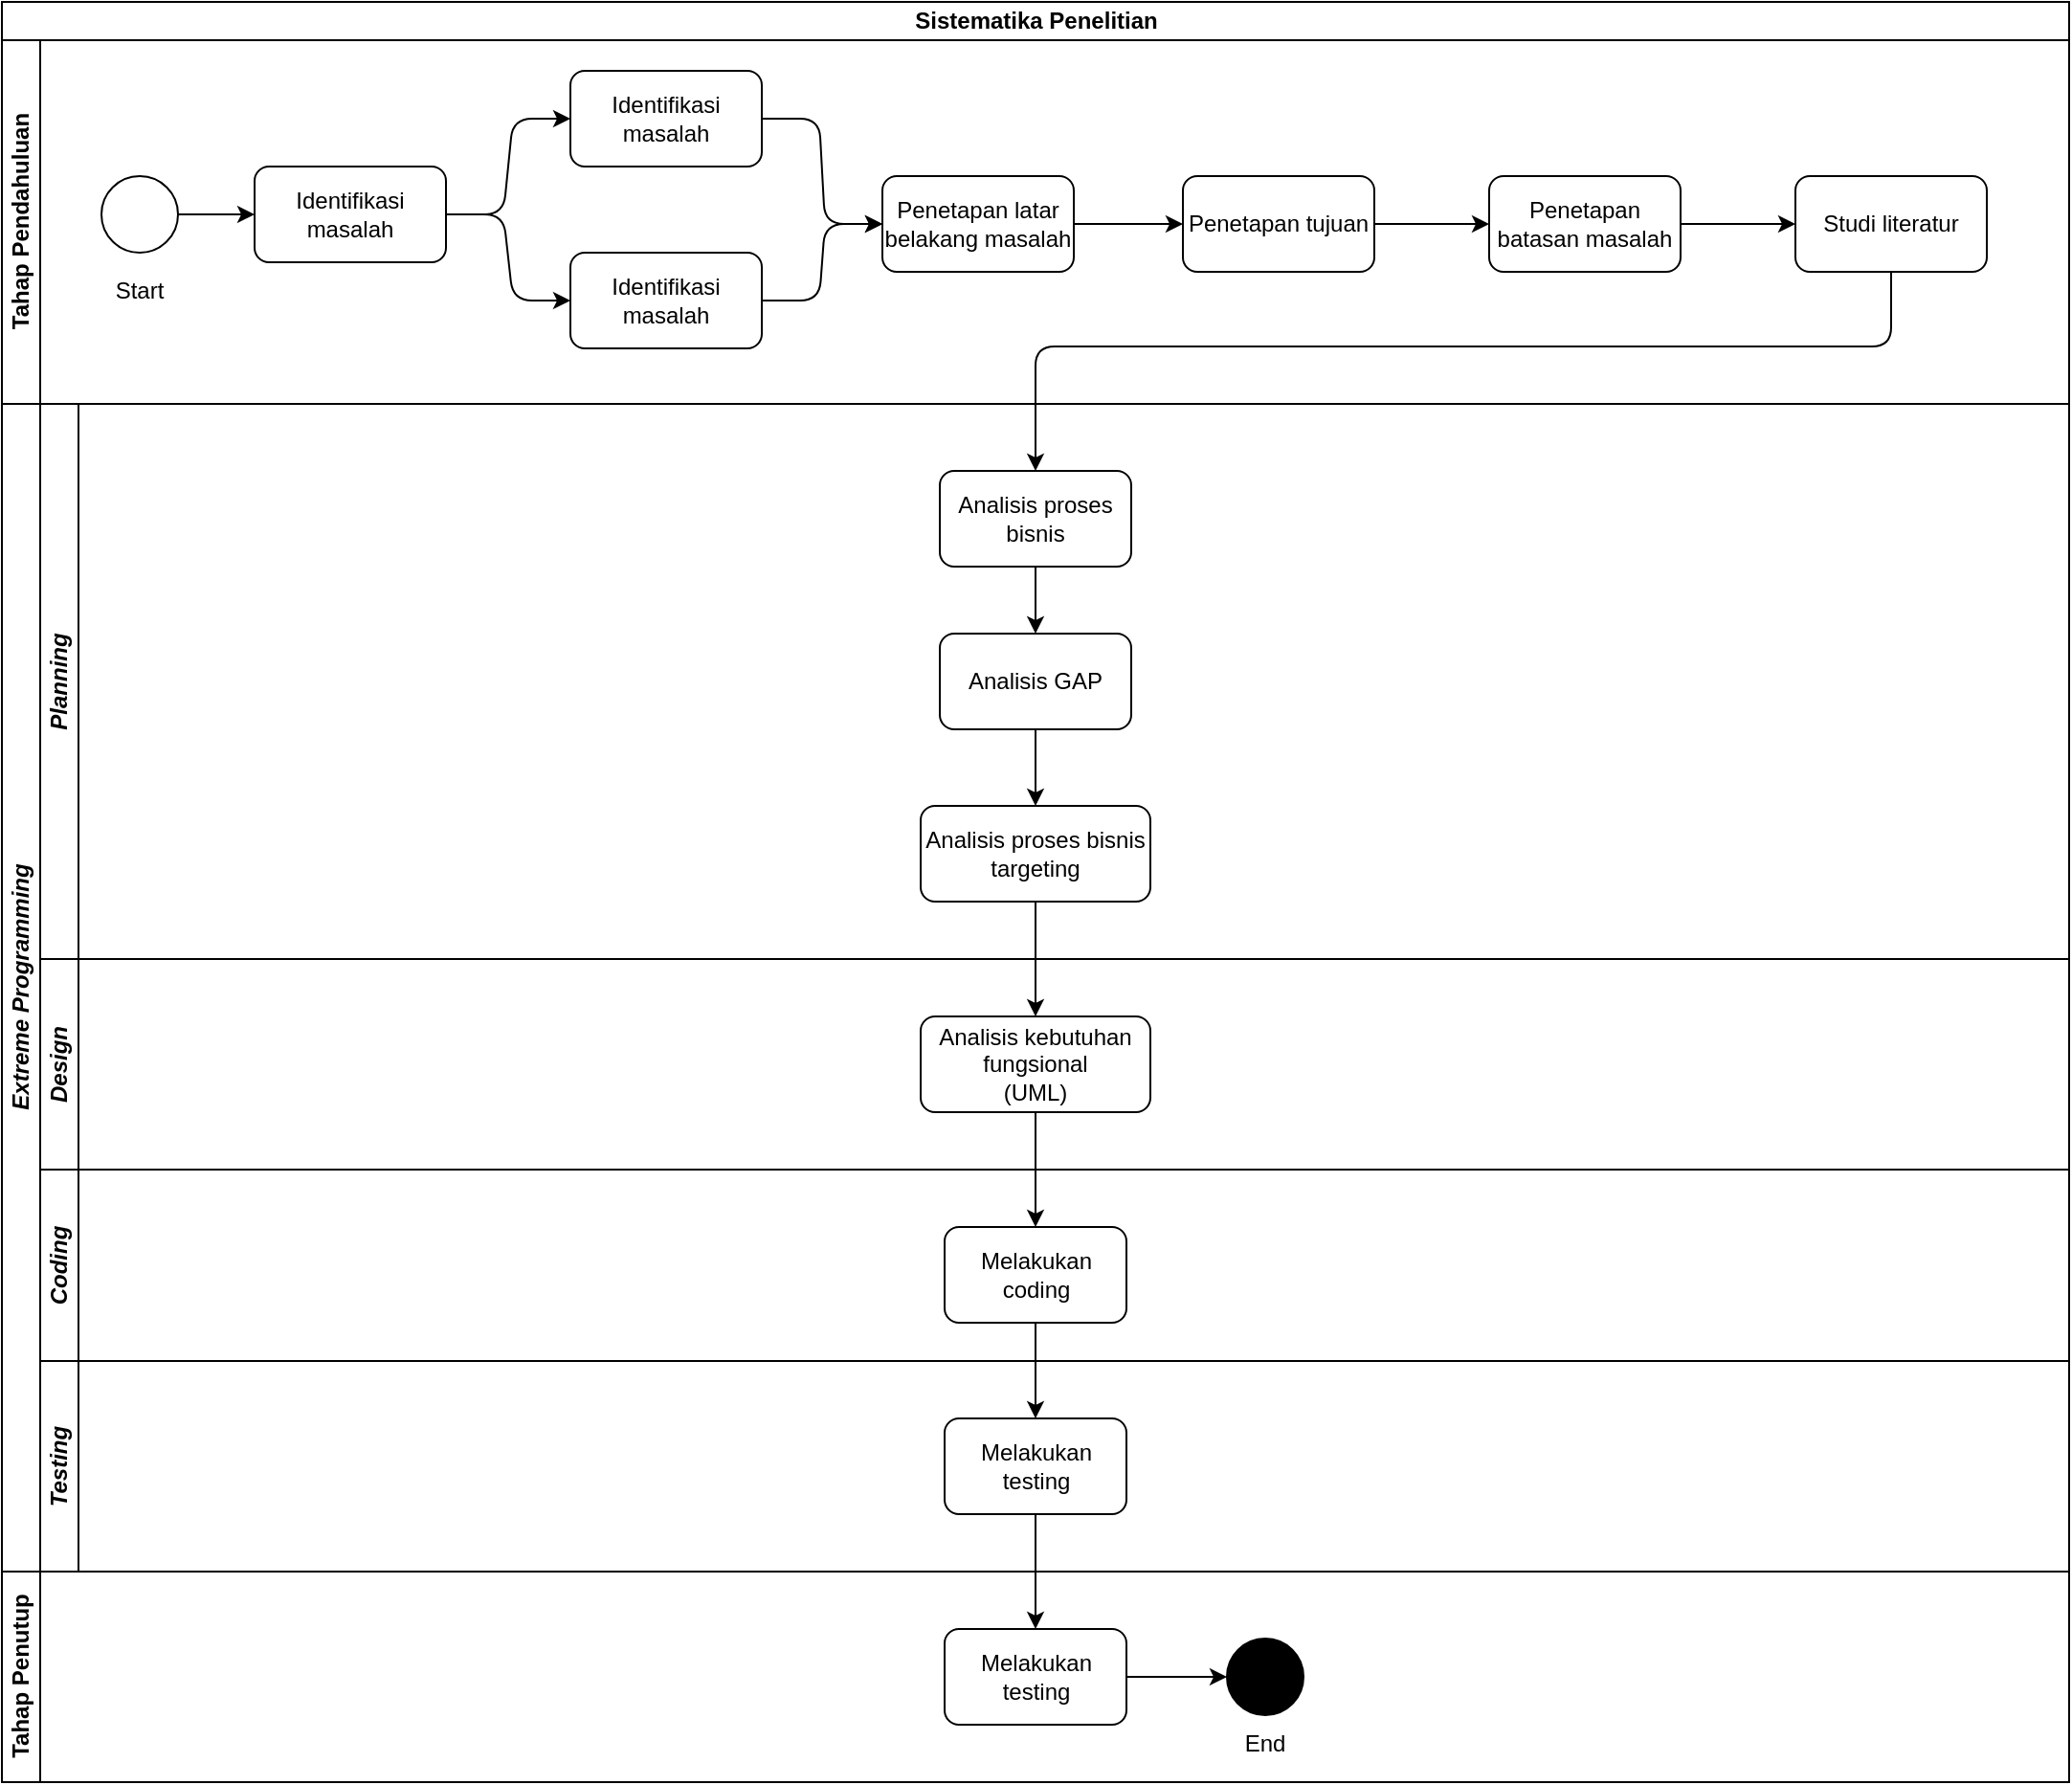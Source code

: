 <mxfile>
    <diagram id="RlyI-a6ve3PMu7UZAZWl" name="Page-1">
        <mxGraphModel dx="1925" dy="2565" grid="1" gridSize="10" guides="1" tooltips="1" connect="1" arrows="1" fold="1" page="1" pageScale="1" pageWidth="850" pageHeight="1100" math="0" shadow="0">
            <root>
                <mxCell id="0"/>
                <mxCell id="1" parent="0"/>
                <mxCell id="18" value="Sistematika Penelitian" style="swimlane;childLayout=stackLayout;resizeParent=1;resizeParentMax=0;horizontal=1;startSize=20;horizontalStack=0;html=1;" vertex="1" parent="1">
                    <mxGeometry x="200" y="-380" width="1080" height="930" as="geometry"/>
                </mxCell>
                <mxCell id="19" value="Tahap Pendahuluan" style="swimlane;startSize=20;horizontal=0;html=1;" vertex="1" parent="18">
                    <mxGeometry y="20" width="1080" height="190" as="geometry"/>
                </mxCell>
                <mxCell id="37" value="" style="edgeStyle=none;html=1;" edge="1" parent="19" source="34" target="36">
                    <mxGeometry relative="1" as="geometry"/>
                </mxCell>
                <mxCell id="34" value="" style="ellipse;whiteSpace=wrap;html=1;aspect=fixed;" vertex="1" parent="19">
                    <mxGeometry x="52" y="71" width="40" height="40" as="geometry"/>
                </mxCell>
                <mxCell id="39" value="" style="edgeStyle=entityRelationEdgeStyle;html=1;entryX=0;entryY=0.5;entryDx=0;entryDy=0;" edge="1" parent="19" source="36" target="44">
                    <mxGeometry relative="1" as="geometry">
                        <mxPoint x="312.0" y="41" as="targetPoint"/>
                    </mxGeometry>
                </mxCell>
                <mxCell id="41" style="edgeStyle=entityRelationEdgeStyle;html=1;entryX=0;entryY=0.5;entryDx=0;entryDy=0;" edge="1" parent="19" source="36" target="42">
                    <mxGeometry relative="1" as="geometry">
                        <mxPoint x="312" y="131" as="targetPoint"/>
                    </mxGeometry>
                </mxCell>
                <mxCell id="36" value="Identifikasi masalah" style="rounded=1;whiteSpace=wrap;html=1;" vertex="1" parent="19">
                    <mxGeometry x="132" y="66" width="100" height="50" as="geometry"/>
                </mxCell>
                <mxCell id="48" value="" style="edgeStyle=entityRelationEdgeStyle;html=1;" edge="1" parent="19" source="42" target="46">
                    <mxGeometry relative="1" as="geometry"/>
                </mxCell>
                <mxCell id="42" value="Identifikasi masalah" style="rounded=1;whiteSpace=wrap;html=1;" vertex="1" parent="19">
                    <mxGeometry x="297" y="111" width="100" height="50" as="geometry"/>
                </mxCell>
                <mxCell id="47" value="" style="edgeStyle=entityRelationEdgeStyle;html=1;" edge="1" parent="19" source="44" target="46">
                    <mxGeometry relative="1" as="geometry"/>
                </mxCell>
                <mxCell id="44" value="Identifikasi masalah" style="rounded=1;whiteSpace=wrap;html=1;" vertex="1" parent="19">
                    <mxGeometry x="297" y="16" width="100" height="50" as="geometry"/>
                </mxCell>
                <mxCell id="64" value="" style="edgeStyle=entityRelationEdgeStyle;html=1;" edge="1" parent="19" source="46" target="49">
                    <mxGeometry relative="1" as="geometry"/>
                </mxCell>
                <mxCell id="46" value="Penetapan latar belakang masalah" style="rounded=1;whiteSpace=wrap;html=1;" vertex="1" parent="19">
                    <mxGeometry x="460" y="71" width="100" height="50" as="geometry"/>
                </mxCell>
                <mxCell id="65" value="" style="edgeStyle=entityRelationEdgeStyle;html=1;" edge="1" parent="19" source="49" target="62">
                    <mxGeometry relative="1" as="geometry"/>
                </mxCell>
                <mxCell id="49" value="Penetapan tujuan" style="rounded=1;whiteSpace=wrap;html=1;" vertex="1" parent="19">
                    <mxGeometry x="617" y="71" width="100" height="50" as="geometry"/>
                </mxCell>
                <mxCell id="66" value="" style="edgeStyle=entityRelationEdgeStyle;html=1;" edge="1" parent="19" source="62" target="63">
                    <mxGeometry relative="1" as="geometry"/>
                </mxCell>
                <mxCell id="62" value="Penetapan batasan masalah" style="rounded=1;whiteSpace=wrap;html=1;" vertex="1" parent="19">
                    <mxGeometry x="777" y="71" width="100" height="50" as="geometry"/>
                </mxCell>
                <mxCell id="63" value="Studi literatur" style="rounded=1;whiteSpace=wrap;html=1;" vertex="1" parent="19">
                    <mxGeometry x="937" y="71" width="100" height="50" as="geometry"/>
                </mxCell>
                <mxCell id="67" value="Start" style="text;html=1;strokeColor=none;fillColor=none;align=center;verticalAlign=middle;whiteSpace=wrap;rounded=0;" vertex="1" parent="19">
                    <mxGeometry x="42" y="116" width="60" height="30" as="geometry"/>
                </mxCell>
                <mxCell id="20" value="&lt;i&gt;Extreme Programming&lt;/i&gt;" style="swimlane;startSize=20;horizontal=0;html=1;" vertex="1" parent="18">
                    <mxGeometry y="210" width="1080" height="610" as="geometry"/>
                </mxCell>
                <mxCell id="30" value="&lt;i&gt;Planning&lt;/i&gt;" style="swimlane;startSize=20;horizontal=0;html=1;whiteSpace=wrap;" vertex="1" parent="20">
                    <mxGeometry x="20" width="1060" height="290" as="geometry"/>
                </mxCell>
                <mxCell id="71" value="" style="edgeStyle=orthogonalEdgeStyle;html=1;" edge="1" parent="30" source="68" target="69">
                    <mxGeometry relative="1" as="geometry"/>
                </mxCell>
                <mxCell id="68" value="Analisis proses bisnis" style="rounded=1;whiteSpace=wrap;html=1;" vertex="1" parent="30">
                    <mxGeometry x="470" y="35" width="100" height="50" as="geometry"/>
                </mxCell>
                <mxCell id="73" value="" style="edgeStyle=orthogonalEdgeStyle;html=1;" edge="1" parent="30" source="69" target="72">
                    <mxGeometry relative="1" as="geometry"/>
                </mxCell>
                <mxCell id="69" value="Analisis GAP" style="rounded=1;whiteSpace=wrap;html=1;" vertex="1" parent="30">
                    <mxGeometry x="470" y="120" width="100" height="50" as="geometry"/>
                </mxCell>
                <mxCell id="72" value="Analisis proses bisnis targeting" style="rounded=1;whiteSpace=wrap;html=1;" vertex="1" parent="30">
                    <mxGeometry x="460" y="210" width="120" height="50" as="geometry"/>
                </mxCell>
                <mxCell id="31" value="&lt;i&gt;Design&lt;/i&gt;" style="swimlane;startSize=20;horizontal=0;html=1;whiteSpace=wrap;" vertex="1" parent="20">
                    <mxGeometry x="20" y="290" width="1060" height="110" as="geometry"/>
                </mxCell>
                <mxCell id="74" value="Analisis kebutuhan fungsional &lt;br&gt;(UML)" style="rounded=1;whiteSpace=wrap;html=1;" vertex="1" parent="31">
                    <mxGeometry x="460" y="30" width="120" height="50" as="geometry"/>
                </mxCell>
                <mxCell id="32" value="&lt;i&gt;Coding&lt;/i&gt;" style="swimlane;startSize=20;horizontal=0;html=1;whiteSpace=wrap;" vertex="1" parent="20">
                    <mxGeometry x="20" y="400" width="1060" height="100" as="geometry"/>
                </mxCell>
                <mxCell id="76" value="Melakukan coding" style="rounded=1;whiteSpace=wrap;html=1;" vertex="1" parent="32">
                    <mxGeometry x="472.5" y="30" width="95" height="50" as="geometry"/>
                </mxCell>
                <mxCell id="33" value="&lt;i&gt;Testing&lt;/i&gt;" style="swimlane;startSize=20;horizontal=0;html=1;whiteSpace=wrap;" vertex="1" parent="20">
                    <mxGeometry x="20" y="500" width="1060" height="110" as="geometry"/>
                </mxCell>
                <mxCell id="78" value="Melakukan testing" style="rounded=1;whiteSpace=wrap;html=1;" vertex="1" parent="33">
                    <mxGeometry x="472.5" y="30" width="95" height="50" as="geometry"/>
                </mxCell>
                <mxCell id="75" value="" style="edgeStyle=orthogonalEdgeStyle;html=1;" edge="1" parent="20" source="72" target="74">
                    <mxGeometry relative="1" as="geometry"/>
                </mxCell>
                <mxCell id="77" value="" style="edgeStyle=orthogonalEdgeStyle;html=1;" edge="1" parent="20" source="74" target="76">
                    <mxGeometry relative="1" as="geometry"/>
                </mxCell>
                <mxCell id="79" value="" style="edgeStyle=orthogonalEdgeStyle;html=1;" edge="1" parent="20" source="76" target="78">
                    <mxGeometry relative="1" as="geometry"/>
                </mxCell>
                <mxCell id="21" value="Tahap Penutup" style="swimlane;startSize=20;horizontal=0;html=1;" vertex="1" parent="18">
                    <mxGeometry y="820" width="1080" height="110" as="geometry"/>
                </mxCell>
                <mxCell id="83" value="" style="edgeStyle=orthogonalEdgeStyle;html=1;entryX=0;entryY=0.5;entryDx=0;entryDy=0;" edge="1" parent="21" source="80" target="81">
                    <mxGeometry relative="1" as="geometry"/>
                </mxCell>
                <mxCell id="80" value="Melakukan testing" style="rounded=1;whiteSpace=wrap;html=1;" vertex="1" parent="21">
                    <mxGeometry x="492.5" y="30" width="95" height="50" as="geometry"/>
                </mxCell>
                <mxCell id="81" value="" style="ellipse;whiteSpace=wrap;html=1;aspect=fixed;fillColor=#000000;" vertex="1" parent="21">
                    <mxGeometry x="640" y="35" width="40" height="40" as="geometry"/>
                </mxCell>
                <mxCell id="82" value="End" style="text;html=1;strokeColor=none;fillColor=none;align=center;verticalAlign=middle;whiteSpace=wrap;rounded=0;" vertex="1" parent="21">
                    <mxGeometry x="630" y="75" width="60" height="30" as="geometry"/>
                </mxCell>
                <mxCell id="70" style="edgeStyle=orthogonalEdgeStyle;html=1;entryX=0.5;entryY=0;entryDx=0;entryDy=0;" edge="1" parent="18" source="63" target="68">
                    <mxGeometry relative="1" as="geometry">
                        <Array as="points">
                            <mxPoint x="987" y="180"/>
                            <mxPoint x="540" y="180"/>
                        </Array>
                    </mxGeometry>
                </mxCell>
                <mxCell id="84" value="" style="edgeStyle=orthogonalEdgeStyle;html=1;" edge="1" parent="18" source="78" target="80">
                    <mxGeometry relative="1" as="geometry"/>
                </mxCell>
            </root>
        </mxGraphModel>
    </diagram>
</mxfile>